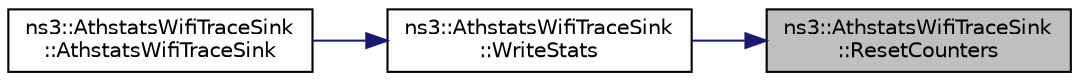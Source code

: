 digraph "ns3::AthstatsWifiTraceSink::ResetCounters"
{
 // LATEX_PDF_SIZE
  edge [fontname="Helvetica",fontsize="10",labelfontname="Helvetica",labelfontsize="10"];
  node [fontname="Helvetica",fontsize="10",shape=record];
  rankdir="RL";
  Node1 [label="ns3::AthstatsWifiTraceSink\l::ResetCounters",height=0.2,width=0.4,color="black", fillcolor="grey75", style="filled", fontcolor="black",tooltip="Reset counters function."];
  Node1 -> Node2 [dir="back",color="midnightblue",fontsize="10",style="solid",fontname="Helvetica"];
  Node2 [label="ns3::AthstatsWifiTraceSink\l::WriteStats",height=0.2,width=0.4,color="black", fillcolor="white", style="filled",URL="$classns3_1_1_athstats_wifi_trace_sink.html#a66673a066cf89b97d66707c06740f7ba",tooltip="Write status function."];
  Node2 -> Node3 [dir="back",color="midnightblue",fontsize="10",style="solid",fontname="Helvetica"];
  Node3 [label="ns3::AthstatsWifiTraceSink\l::AthstatsWifiTraceSink",height=0.2,width=0.4,color="black", fillcolor="white", style="filled",URL="$classns3_1_1_athstats_wifi_trace_sink.html#af5b6796802471705248b595f58d58e7a",tooltip=" "];
}
